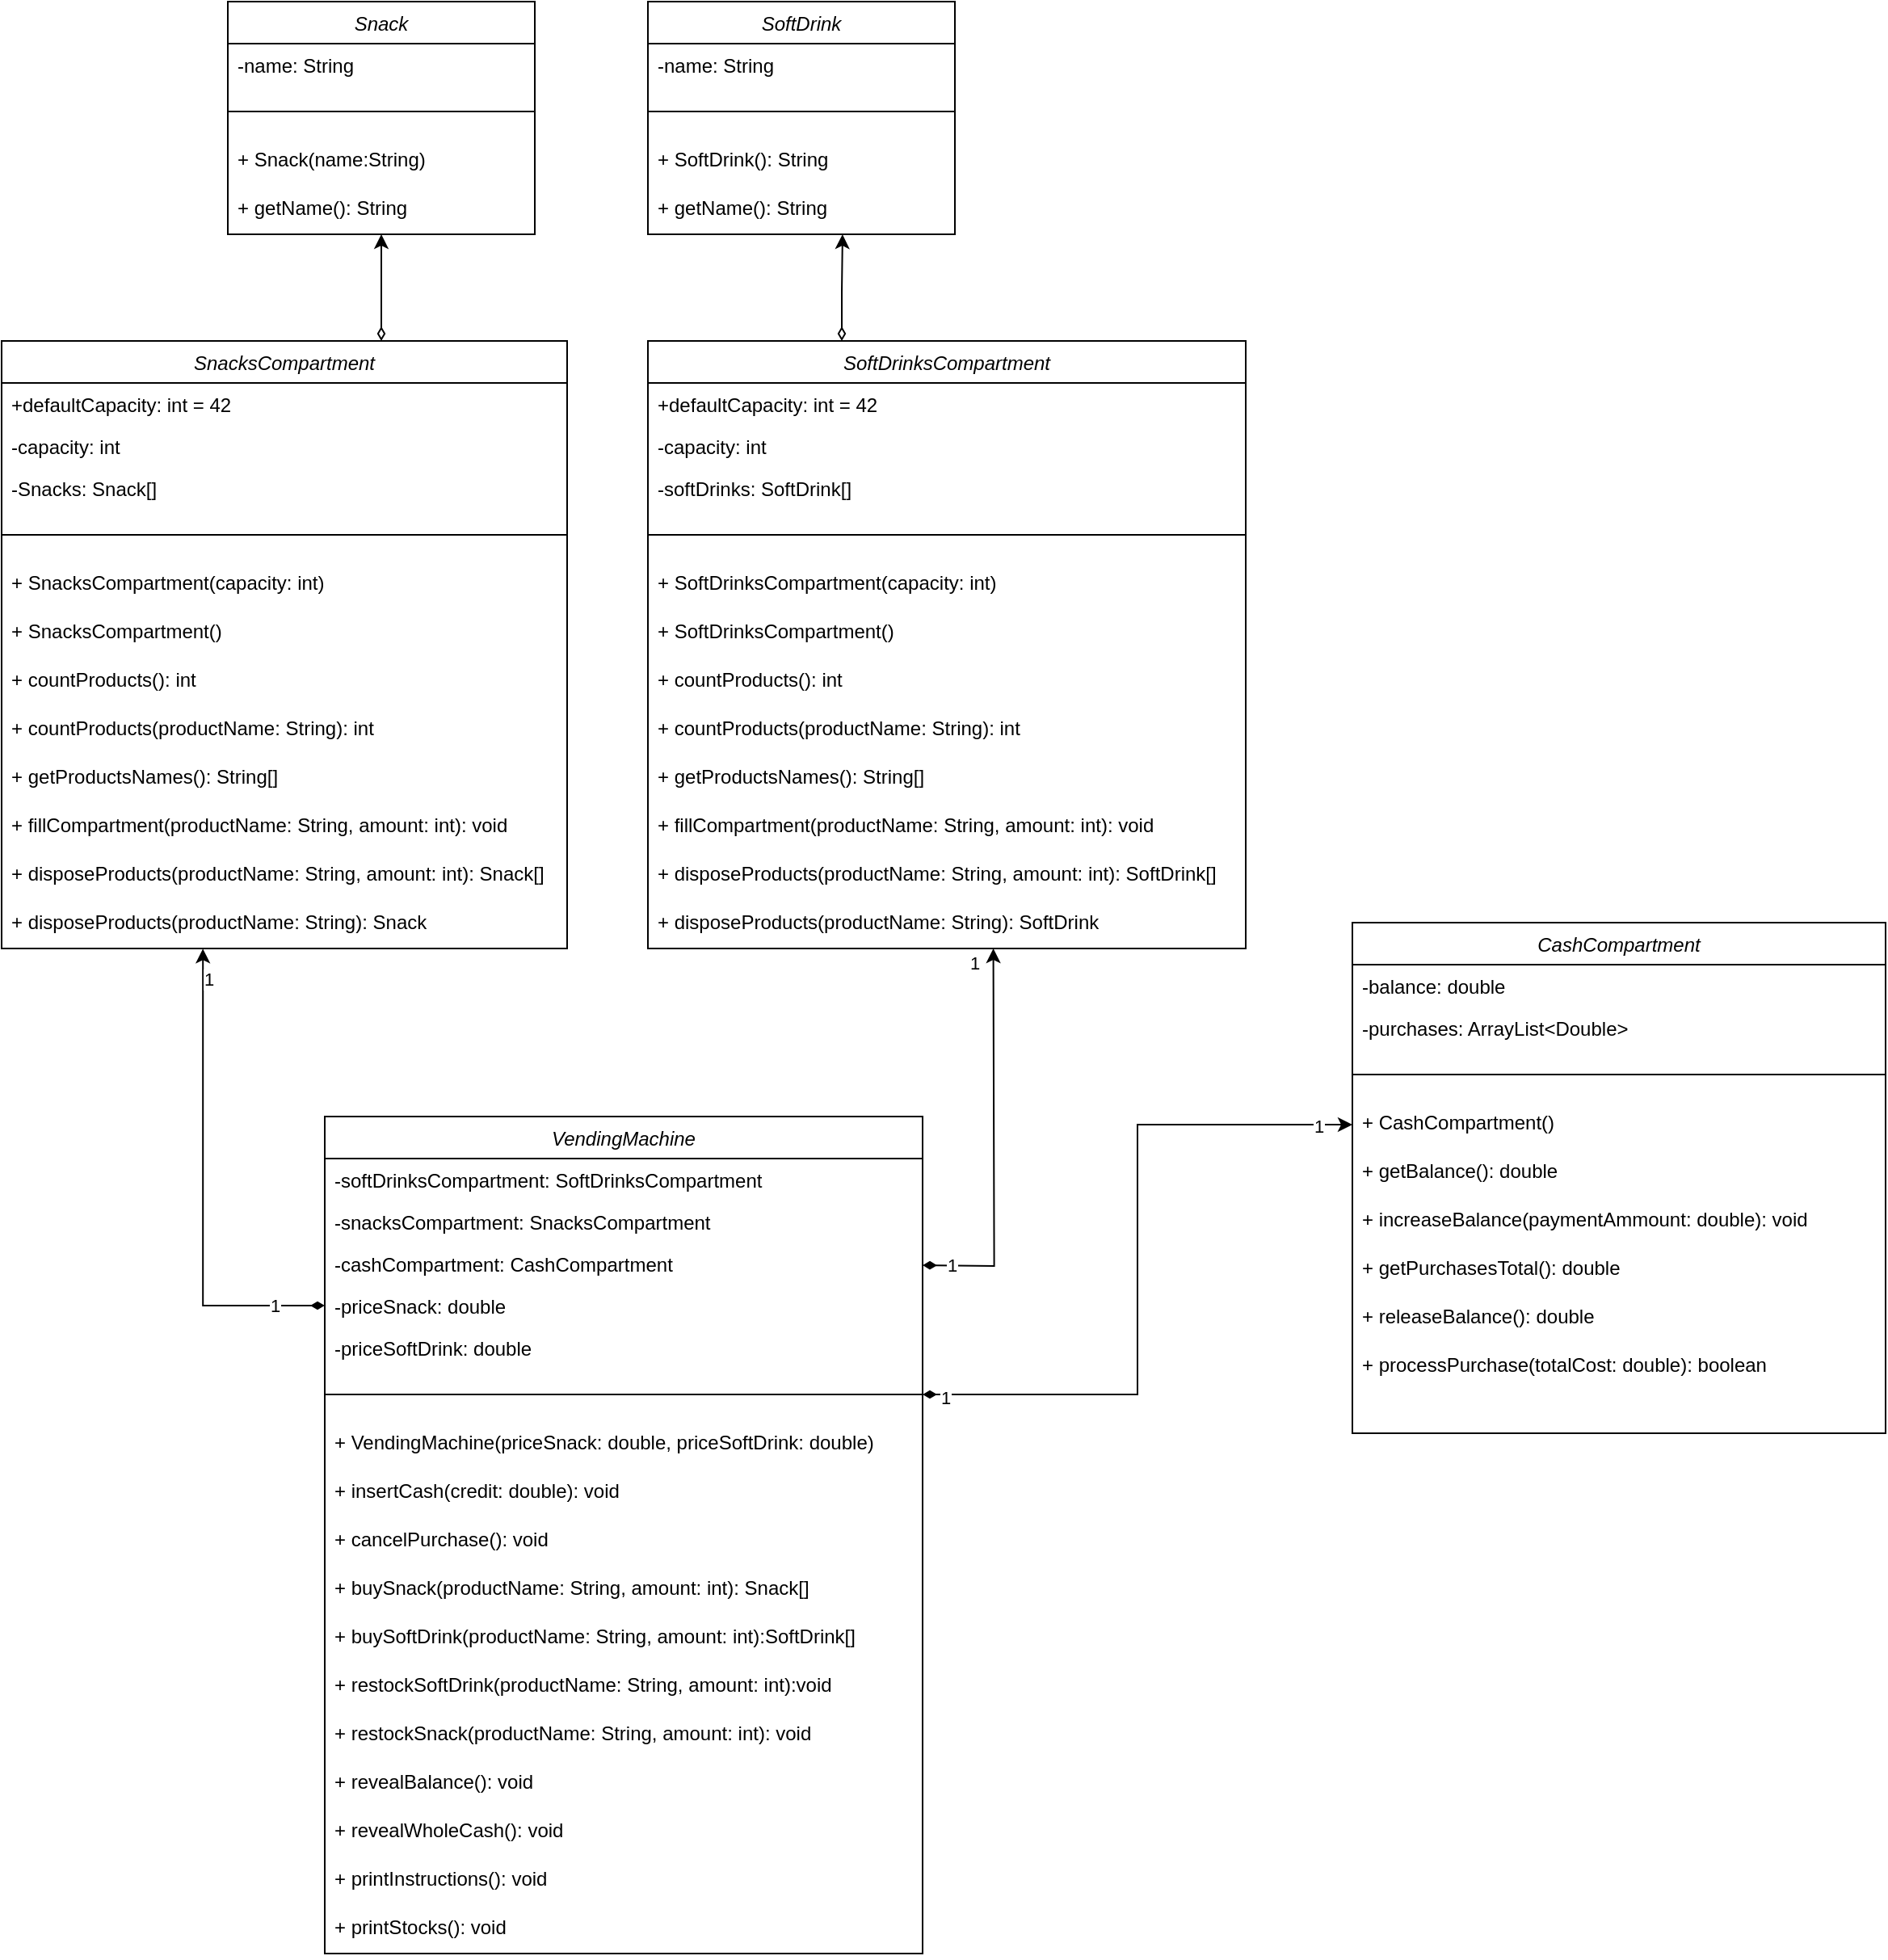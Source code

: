 <mxfile version="22.0.3" type="device">
  <diagram id="C5RBs43oDa-KdzZeNtuy" name="Page-1">
    <mxGraphModel dx="2229" dy="1417" grid="1" gridSize="10" guides="1" tooltips="1" connect="1" arrows="1" fold="1" page="1" pageScale="1" pageWidth="827" pageHeight="1169" math="0" shadow="0">
      <root>
        <mxCell id="WIyWlLk6GJQsqaUBKTNV-0" />
        <mxCell id="WIyWlLk6GJQsqaUBKTNV-1" parent="WIyWlLk6GJQsqaUBKTNV-0" />
        <mxCell id="W4D9KxWWSBpSyxcWTkck-34" value="SoftDrink" style="swimlane;fontStyle=2;align=center;verticalAlign=top;childLayout=stackLayout;horizontal=1;startSize=26;horizontalStack=0;resizeParent=1;resizeLast=0;collapsible=1;marginBottom=0;rounded=0;shadow=0;strokeWidth=1;" parent="WIyWlLk6GJQsqaUBKTNV-1" vertex="1">
          <mxGeometry x="640" y="630" width="190" height="144" as="geometry">
            <mxRectangle x="230" y="140" width="160" height="26" as="alternateBounds" />
          </mxGeometry>
        </mxCell>
        <mxCell id="W4D9KxWWSBpSyxcWTkck-35" value="-name: String" style="text;align=left;verticalAlign=top;spacingLeft=4;spacingRight=4;overflow=hidden;rotatable=0;points=[[0,0.5],[1,0.5]];portConstraint=eastwest;" parent="W4D9KxWWSBpSyxcWTkck-34" vertex="1">
          <mxGeometry y="26" width="190" height="26" as="geometry" />
        </mxCell>
        <mxCell id="W4D9KxWWSBpSyxcWTkck-40" value="" style="line;html=1;strokeWidth=1;align=left;verticalAlign=middle;spacingTop=-1;spacingLeft=3;spacingRight=3;rotatable=0;labelPosition=right;points=[];portConstraint=eastwest;" parent="W4D9KxWWSBpSyxcWTkck-34" vertex="1">
          <mxGeometry y="52" width="190" height="32" as="geometry" />
        </mxCell>
        <mxCell id="x2apQFE_JDaJq5DpXKoI-1" value="+ SoftDrink(): String" style="text;align=left;verticalAlign=top;spacingLeft=4;spacingRight=4;overflow=hidden;rotatable=0;points=[[0,0.5],[1,0.5]];portConstraint=eastwest;" parent="W4D9KxWWSBpSyxcWTkck-34" vertex="1">
          <mxGeometry y="84" width="190" height="30" as="geometry" />
        </mxCell>
        <mxCell id="W4D9KxWWSBpSyxcWTkck-41" value="+ getName(): String" style="text;align=left;verticalAlign=top;spacingLeft=4;spacingRight=4;overflow=hidden;rotatable=0;points=[[0,0.5],[1,0.5]];portConstraint=eastwest;" parent="W4D9KxWWSBpSyxcWTkck-34" vertex="1">
          <mxGeometry y="114" width="190" height="30" as="geometry" />
        </mxCell>
        <mxCell id="n2KZSG5ceUA2AXwCyoU7-0" value="Snack" style="swimlane;fontStyle=2;align=center;verticalAlign=top;childLayout=stackLayout;horizontal=1;startSize=26;horizontalStack=0;resizeParent=1;resizeLast=0;collapsible=1;marginBottom=0;rounded=0;shadow=0;strokeWidth=1;" parent="WIyWlLk6GJQsqaUBKTNV-1" vertex="1">
          <mxGeometry x="380" y="630" width="190" height="144" as="geometry">
            <mxRectangle x="230" y="140" width="160" height="26" as="alternateBounds" />
          </mxGeometry>
        </mxCell>
        <mxCell id="n2KZSG5ceUA2AXwCyoU7-1" value="-name: String" style="text;align=left;verticalAlign=top;spacingLeft=4;spacingRight=4;overflow=hidden;rotatable=0;points=[[0,0.5],[1,0.5]];portConstraint=eastwest;" parent="n2KZSG5ceUA2AXwCyoU7-0" vertex="1">
          <mxGeometry y="26" width="190" height="26" as="geometry" />
        </mxCell>
        <mxCell id="n2KZSG5ceUA2AXwCyoU7-4" value="" style="line;html=1;strokeWidth=1;align=left;verticalAlign=middle;spacingTop=-1;spacingLeft=3;spacingRight=3;rotatable=0;labelPosition=right;points=[];portConstraint=eastwest;" parent="n2KZSG5ceUA2AXwCyoU7-0" vertex="1">
          <mxGeometry y="52" width="190" height="32" as="geometry" />
        </mxCell>
        <mxCell id="x2apQFE_JDaJq5DpXKoI-0" value="+ Snack(name:String)" style="text;align=left;verticalAlign=top;spacingLeft=4;spacingRight=4;overflow=hidden;rotatable=0;points=[[0,0.5],[1,0.5]];portConstraint=eastwest;" parent="n2KZSG5ceUA2AXwCyoU7-0" vertex="1">
          <mxGeometry y="84" width="190" height="30" as="geometry" />
        </mxCell>
        <mxCell id="n2KZSG5ceUA2AXwCyoU7-5" value="+ getName(): String" style="text;align=left;verticalAlign=top;spacingLeft=4;spacingRight=4;overflow=hidden;rotatable=0;points=[[0,0.5],[1,0.5]];portConstraint=eastwest;" parent="n2KZSG5ceUA2AXwCyoU7-0" vertex="1">
          <mxGeometry y="114" width="190" height="30" as="geometry" />
        </mxCell>
        <mxCell id="n2KZSG5ceUA2AXwCyoU7-10" value="SoftDrinksCompartment" style="swimlane;fontStyle=2;align=center;verticalAlign=top;childLayout=stackLayout;horizontal=1;startSize=26;horizontalStack=0;resizeParent=1;resizeLast=0;collapsible=1;marginBottom=0;rounded=0;shadow=0;strokeWidth=1;" parent="WIyWlLk6GJQsqaUBKTNV-1" vertex="1">
          <mxGeometry x="640" y="840" width="370" height="376" as="geometry">
            <mxRectangle x="230" y="140" width="160" height="26" as="alternateBounds" />
          </mxGeometry>
        </mxCell>
        <mxCell id="n2KZSG5ceUA2AXwCyoU7-11" value="+defaultCapacity: int = 42" style="text;align=left;verticalAlign=top;spacingLeft=4;spacingRight=4;overflow=hidden;rotatable=0;points=[[0,0.5],[1,0.5]];portConstraint=eastwest;" parent="n2KZSG5ceUA2AXwCyoU7-10" vertex="1">
          <mxGeometry y="26" width="370" height="26" as="geometry" />
        </mxCell>
        <mxCell id="n2KZSG5ceUA2AXwCyoU7-14" value="-capacity: int" style="text;align=left;verticalAlign=top;spacingLeft=4;spacingRight=4;overflow=hidden;rotatable=0;points=[[0,0.5],[1,0.5]];portConstraint=eastwest;" parent="n2KZSG5ceUA2AXwCyoU7-10" vertex="1">
          <mxGeometry y="52" width="370" height="26" as="geometry" />
        </mxCell>
        <mxCell id="n2KZSG5ceUA2AXwCyoU7-15" value="-softDrinks: SoftDrink[]" style="text;align=left;verticalAlign=top;spacingLeft=4;spacingRight=4;overflow=hidden;rotatable=0;points=[[0,0.5],[1,0.5]];portConstraint=eastwest;" parent="n2KZSG5ceUA2AXwCyoU7-10" vertex="1">
          <mxGeometry y="78" width="370" height="26" as="geometry" />
        </mxCell>
        <mxCell id="n2KZSG5ceUA2AXwCyoU7-12" value="" style="line;html=1;strokeWidth=1;align=left;verticalAlign=middle;spacingTop=-1;spacingLeft=3;spacingRight=3;rotatable=0;labelPosition=right;points=[];portConstraint=eastwest;" parent="n2KZSG5ceUA2AXwCyoU7-10" vertex="1">
          <mxGeometry y="104" width="370" height="32" as="geometry" />
        </mxCell>
        <mxCell id="x2apQFE_JDaJq5DpXKoI-4" value="+ SoftDrinksCompartment(capacity: int)" style="text;align=left;verticalAlign=top;spacingLeft=4;spacingRight=4;overflow=hidden;rotatable=0;points=[[0,0.5],[1,0.5]];portConstraint=eastwest;" parent="n2KZSG5ceUA2AXwCyoU7-10" vertex="1">
          <mxGeometry y="136" width="370" height="30" as="geometry" />
        </mxCell>
        <mxCell id="x2apQFE_JDaJq5DpXKoI-5" value="+ SoftDrinksCompartment()" style="text;align=left;verticalAlign=top;spacingLeft=4;spacingRight=4;overflow=hidden;rotatable=0;points=[[0,0.5],[1,0.5]];portConstraint=eastwest;" parent="n2KZSG5ceUA2AXwCyoU7-10" vertex="1">
          <mxGeometry y="166" width="370" height="30" as="geometry" />
        </mxCell>
        <mxCell id="n2KZSG5ceUA2AXwCyoU7-13" value="+ countProducts(): int" style="text;align=left;verticalAlign=top;spacingLeft=4;spacingRight=4;overflow=hidden;rotatable=0;points=[[0,0.5],[1,0.5]];portConstraint=eastwest;" parent="n2KZSG5ceUA2AXwCyoU7-10" vertex="1">
          <mxGeometry y="196" width="370" height="30" as="geometry" />
        </mxCell>
        <mxCell id="n2KZSG5ceUA2AXwCyoU7-17" value="+ countProducts(productName: String): int" style="text;align=left;verticalAlign=top;spacingLeft=4;spacingRight=4;overflow=hidden;rotatable=0;points=[[0,0.5],[1,0.5]];portConstraint=eastwest;" parent="n2KZSG5ceUA2AXwCyoU7-10" vertex="1">
          <mxGeometry y="226" width="370" height="30" as="geometry" />
        </mxCell>
        <mxCell id="n2KZSG5ceUA2AXwCyoU7-18" value="+ getProductsNames(): String[]" style="text;align=left;verticalAlign=top;spacingLeft=4;spacingRight=4;overflow=hidden;rotatable=0;points=[[0,0.5],[1,0.5]];portConstraint=eastwest;" parent="n2KZSG5ceUA2AXwCyoU7-10" vertex="1">
          <mxGeometry y="256" width="370" height="30" as="geometry" />
        </mxCell>
        <mxCell id="n2KZSG5ceUA2AXwCyoU7-19" value="+ fillCompartment(productName: String, amount: int): void" style="text;align=left;verticalAlign=top;spacingLeft=4;spacingRight=4;overflow=hidden;rotatable=0;points=[[0,0.5],[1,0.5]];portConstraint=eastwest;" parent="n2KZSG5ceUA2AXwCyoU7-10" vertex="1">
          <mxGeometry y="286" width="370" height="30" as="geometry" />
        </mxCell>
        <mxCell id="n2KZSG5ceUA2AXwCyoU7-20" value="+ disposeProducts(productName: String, amount: int): SoftDrink[]" style="text;align=left;verticalAlign=top;spacingLeft=4;spacingRight=4;overflow=hidden;rotatable=0;points=[[0,0.5],[1,0.5]];portConstraint=eastwest;" parent="n2KZSG5ceUA2AXwCyoU7-10" vertex="1">
          <mxGeometry y="316" width="370" height="30" as="geometry" />
        </mxCell>
        <mxCell id="n2KZSG5ceUA2AXwCyoU7-21" value="+ disposeProducts(productName: String): SoftDrink" style="text;align=left;verticalAlign=top;spacingLeft=4;spacingRight=4;overflow=hidden;rotatable=0;points=[[0,0.5],[1,0.5]];portConstraint=eastwest;" parent="n2KZSG5ceUA2AXwCyoU7-10" vertex="1">
          <mxGeometry y="346" width="370" height="30" as="geometry" />
        </mxCell>
        <mxCell id="n2KZSG5ceUA2AXwCyoU7-33" style="edgeStyle=orthogonalEdgeStyle;rounded=0;orthogonalLoop=1;jettySize=auto;html=1;entryX=0.5;entryY=1;entryDx=0;entryDy=0;endArrow=classic;endFill=1;startArrow=diamondThin;startFill=0;" parent="WIyWlLk6GJQsqaUBKTNV-1" source="n2KZSG5ceUA2AXwCyoU7-22" target="n2KZSG5ceUA2AXwCyoU7-0" edge="1">
          <mxGeometry relative="1" as="geometry">
            <Array as="points">
              <mxPoint x="475" y="820" />
              <mxPoint x="475" y="820" />
            </Array>
          </mxGeometry>
        </mxCell>
        <mxCell id="n2KZSG5ceUA2AXwCyoU7-22" value="SnacksCompartment" style="swimlane;fontStyle=2;align=center;verticalAlign=top;childLayout=stackLayout;horizontal=1;startSize=26;horizontalStack=0;resizeParent=1;resizeLast=0;collapsible=1;marginBottom=0;rounded=0;shadow=0;strokeWidth=1;" parent="WIyWlLk6GJQsqaUBKTNV-1" vertex="1">
          <mxGeometry x="240" y="840" width="350" height="376" as="geometry">
            <mxRectangle x="230" y="140" width="160" height="26" as="alternateBounds" />
          </mxGeometry>
        </mxCell>
        <mxCell id="n2KZSG5ceUA2AXwCyoU7-23" value="+defaultCapacity: int = 42" style="text;align=left;verticalAlign=top;spacingLeft=4;spacingRight=4;overflow=hidden;rotatable=0;points=[[0,0.5],[1,0.5]];portConstraint=eastwest;" parent="n2KZSG5ceUA2AXwCyoU7-22" vertex="1">
          <mxGeometry y="26" width="350" height="26" as="geometry" />
        </mxCell>
        <mxCell id="n2KZSG5ceUA2AXwCyoU7-24" value="-capacity: int" style="text;align=left;verticalAlign=top;spacingLeft=4;spacingRight=4;overflow=hidden;rotatable=0;points=[[0,0.5],[1,0.5]];portConstraint=eastwest;" parent="n2KZSG5ceUA2AXwCyoU7-22" vertex="1">
          <mxGeometry y="52" width="350" height="26" as="geometry" />
        </mxCell>
        <mxCell id="n2KZSG5ceUA2AXwCyoU7-25" value="-Snacks: Snack[]" style="text;align=left;verticalAlign=top;spacingLeft=4;spacingRight=4;overflow=hidden;rotatable=0;points=[[0,0.5],[1,0.5]];portConstraint=eastwest;" parent="n2KZSG5ceUA2AXwCyoU7-22" vertex="1">
          <mxGeometry y="78" width="350" height="26" as="geometry" />
        </mxCell>
        <mxCell id="n2KZSG5ceUA2AXwCyoU7-26" value="" style="line;html=1;strokeWidth=1;align=left;verticalAlign=middle;spacingTop=-1;spacingLeft=3;spacingRight=3;rotatable=0;labelPosition=right;points=[];portConstraint=eastwest;" parent="n2KZSG5ceUA2AXwCyoU7-22" vertex="1">
          <mxGeometry y="104" width="350" height="32" as="geometry" />
        </mxCell>
        <mxCell id="x2apQFE_JDaJq5DpXKoI-3" value="+ SnacksCompartment(capacity: int)" style="text;align=left;verticalAlign=top;spacingLeft=4;spacingRight=4;overflow=hidden;rotatable=0;points=[[0,0.5],[1,0.5]];portConstraint=eastwest;" parent="n2KZSG5ceUA2AXwCyoU7-22" vertex="1">
          <mxGeometry y="136" width="350" height="30" as="geometry" />
        </mxCell>
        <mxCell id="x2apQFE_JDaJq5DpXKoI-2" value="+ SnacksCompartment()" style="text;align=left;verticalAlign=top;spacingLeft=4;spacingRight=4;overflow=hidden;rotatable=0;points=[[0,0.5],[1,0.5]];portConstraint=eastwest;" parent="n2KZSG5ceUA2AXwCyoU7-22" vertex="1">
          <mxGeometry y="166" width="350" height="30" as="geometry" />
        </mxCell>
        <mxCell id="n2KZSG5ceUA2AXwCyoU7-27" value="+ countProducts(): int" style="text;align=left;verticalAlign=top;spacingLeft=4;spacingRight=4;overflow=hidden;rotatable=0;points=[[0,0.5],[1,0.5]];portConstraint=eastwest;" parent="n2KZSG5ceUA2AXwCyoU7-22" vertex="1">
          <mxGeometry y="196" width="350" height="30" as="geometry" />
        </mxCell>
        <mxCell id="n2KZSG5ceUA2AXwCyoU7-28" value="+ countProducts(productName: String): int" style="text;align=left;verticalAlign=top;spacingLeft=4;spacingRight=4;overflow=hidden;rotatable=0;points=[[0,0.5],[1,0.5]];portConstraint=eastwest;" parent="n2KZSG5ceUA2AXwCyoU7-22" vertex="1">
          <mxGeometry y="226" width="350" height="30" as="geometry" />
        </mxCell>
        <mxCell id="n2KZSG5ceUA2AXwCyoU7-29" value="+ getProductsNames(): String[]" style="text;align=left;verticalAlign=top;spacingLeft=4;spacingRight=4;overflow=hidden;rotatable=0;points=[[0,0.5],[1,0.5]];portConstraint=eastwest;" parent="n2KZSG5ceUA2AXwCyoU7-22" vertex="1">
          <mxGeometry y="256" width="350" height="30" as="geometry" />
        </mxCell>
        <mxCell id="n2KZSG5ceUA2AXwCyoU7-30" value="+ fillCompartment(productName: String, amount: int): void" style="text;align=left;verticalAlign=top;spacingLeft=4;spacingRight=4;overflow=hidden;rotatable=0;points=[[0,0.5],[1,0.5]];portConstraint=eastwest;" parent="n2KZSG5ceUA2AXwCyoU7-22" vertex="1">
          <mxGeometry y="286" width="350" height="30" as="geometry" />
        </mxCell>
        <mxCell id="n2KZSG5ceUA2AXwCyoU7-31" value="+ disposeProducts(productName: String, amount: int): Snack[]" style="text;align=left;verticalAlign=top;spacingLeft=4;spacingRight=4;overflow=hidden;rotatable=0;points=[[0,0.5],[1,0.5]];portConstraint=eastwest;" parent="n2KZSG5ceUA2AXwCyoU7-22" vertex="1">
          <mxGeometry y="316" width="350" height="30" as="geometry" />
        </mxCell>
        <mxCell id="n2KZSG5ceUA2AXwCyoU7-32" value="+ disposeProducts(productName: String): Snack" style="text;align=left;verticalAlign=top;spacingLeft=4;spacingRight=4;overflow=hidden;rotatable=0;points=[[0,0.5],[1,0.5]];portConstraint=eastwest;" parent="n2KZSG5ceUA2AXwCyoU7-22" vertex="1">
          <mxGeometry y="346" width="350" height="30" as="geometry" />
        </mxCell>
        <mxCell id="n2KZSG5ceUA2AXwCyoU7-34" style="edgeStyle=orthogonalEdgeStyle;rounded=0;orthogonalLoop=1;jettySize=auto;html=1;endArrow=classic;endFill=1;startArrow=diamondThin;startFill=0;entryX=0.634;entryY=1.002;entryDx=0;entryDy=0;entryPerimeter=0;" parent="WIyWlLk6GJQsqaUBKTNV-1" target="W4D9KxWWSBpSyxcWTkck-41" edge="1">
          <mxGeometry relative="1" as="geometry">
            <mxPoint x="760" y="840" as="sourcePoint" />
            <mxPoint x="760" y="790" as="targetPoint" />
            <Array as="points">
              <mxPoint x="760" y="810" />
              <mxPoint x="761" y="810" />
            </Array>
          </mxGeometry>
        </mxCell>
        <mxCell id="n2KZSG5ceUA2AXwCyoU7-46" value="VendingMachine" style="swimlane;fontStyle=2;align=center;verticalAlign=top;childLayout=stackLayout;horizontal=1;startSize=26;horizontalStack=0;resizeParent=1;resizeLast=0;collapsible=1;marginBottom=0;rounded=0;shadow=0;strokeWidth=1;" parent="WIyWlLk6GJQsqaUBKTNV-1" vertex="1">
          <mxGeometry x="440" y="1320" width="370" height="518" as="geometry">
            <mxRectangle x="230" y="140" width="160" height="26" as="alternateBounds" />
          </mxGeometry>
        </mxCell>
        <mxCell id="n2KZSG5ceUA2AXwCyoU7-47" value="-softDrinksCompartment: SoftDrinksCompartment" style="text;align=left;verticalAlign=top;spacingLeft=4;spacingRight=4;overflow=hidden;rotatable=0;points=[[0,0.5],[1,0.5]];portConstraint=eastwest;" parent="n2KZSG5ceUA2AXwCyoU7-46" vertex="1">
          <mxGeometry y="26" width="370" height="26" as="geometry" />
        </mxCell>
        <mxCell id="n2KZSG5ceUA2AXwCyoU7-55" value="-snacksCompartment: SnacksCompartment" style="text;align=left;verticalAlign=top;spacingLeft=4;spacingRight=4;overflow=hidden;rotatable=0;points=[[0,0.5],[1,0.5]];portConstraint=eastwest;" parent="n2KZSG5ceUA2AXwCyoU7-46" vertex="1">
          <mxGeometry y="52" width="370" height="26" as="geometry" />
        </mxCell>
        <mxCell id="n2KZSG5ceUA2AXwCyoU7-56" value="-cashCompartment: CashCompartment" style="text;align=left;verticalAlign=top;spacingLeft=4;spacingRight=4;overflow=hidden;rotatable=0;points=[[0,0.5],[1,0.5]];portConstraint=eastwest;" parent="n2KZSG5ceUA2AXwCyoU7-46" vertex="1">
          <mxGeometry y="78" width="370" height="26" as="geometry" />
        </mxCell>
        <mxCell id="n2KZSG5ceUA2AXwCyoU7-48" value="-priceSnack: double" style="text;align=left;verticalAlign=top;spacingLeft=4;spacingRight=4;overflow=hidden;rotatable=0;points=[[0,0.5],[1,0.5]];portConstraint=eastwest;" parent="n2KZSG5ceUA2AXwCyoU7-46" vertex="1">
          <mxGeometry y="104" width="370" height="26" as="geometry" />
        </mxCell>
        <mxCell id="n2KZSG5ceUA2AXwCyoU7-58" value="-priceSoftDrink: double" style="text;align=left;verticalAlign=top;spacingLeft=4;spacingRight=4;overflow=hidden;rotatable=0;points=[[0,0.5],[1,0.5]];portConstraint=eastwest;" parent="n2KZSG5ceUA2AXwCyoU7-46" vertex="1">
          <mxGeometry y="130" width="370" height="26" as="geometry" />
        </mxCell>
        <mxCell id="n2KZSG5ceUA2AXwCyoU7-49" value="" style="line;html=1;strokeWidth=1;align=left;verticalAlign=middle;spacingTop=-1;spacingLeft=3;spacingRight=3;rotatable=0;labelPosition=right;points=[];portConstraint=eastwest;" parent="n2KZSG5ceUA2AXwCyoU7-46" vertex="1">
          <mxGeometry y="156" width="370" height="32" as="geometry" />
        </mxCell>
        <mxCell id="n2KZSG5ceUA2AXwCyoU7-59" value="+ VendingMachine(priceSnack: double, priceSoftDrink: double)" style="text;align=left;verticalAlign=top;spacingLeft=4;spacingRight=4;overflow=hidden;rotatable=0;points=[[0,0.5],[1,0.5]];portConstraint=eastwest;" parent="n2KZSG5ceUA2AXwCyoU7-46" vertex="1">
          <mxGeometry y="188" width="370" height="30" as="geometry" />
        </mxCell>
        <mxCell id="n2KZSG5ceUA2AXwCyoU7-50" value="+ insertCash(credit: double): void" style="text;align=left;verticalAlign=top;spacingLeft=4;spacingRight=4;overflow=hidden;rotatable=0;points=[[0,0.5],[1,0.5]];portConstraint=eastwest;" parent="n2KZSG5ceUA2AXwCyoU7-46" vertex="1">
          <mxGeometry y="218" width="370" height="30" as="geometry" />
        </mxCell>
        <mxCell id="n2KZSG5ceUA2AXwCyoU7-51" value="+ cancelPurchase(): void" style="text;align=left;verticalAlign=top;spacingLeft=4;spacingRight=4;overflow=hidden;rotatable=0;points=[[0,0.5],[1,0.5]];portConstraint=eastwest;" parent="n2KZSG5ceUA2AXwCyoU7-46" vertex="1">
          <mxGeometry y="248" width="370" height="30" as="geometry" />
        </mxCell>
        <mxCell id="n2KZSG5ceUA2AXwCyoU7-52" value="+ buySnack(productName: String, amount: int): Snack[]" style="text;align=left;verticalAlign=top;spacingLeft=4;spacingRight=4;overflow=hidden;rotatable=0;points=[[0,0.5],[1,0.5]];portConstraint=eastwest;" parent="n2KZSG5ceUA2AXwCyoU7-46" vertex="1">
          <mxGeometry y="278" width="370" height="30" as="geometry" />
        </mxCell>
        <mxCell id="x2apQFE_JDaJq5DpXKoI-17" value="+ buySoftDrink(productName: String, amount: int):SoftDrink[]" style="text;align=left;verticalAlign=top;spacingLeft=4;spacingRight=4;overflow=hidden;rotatable=0;points=[[0,0.5],[1,0.5]];portConstraint=eastwest;" parent="n2KZSG5ceUA2AXwCyoU7-46" vertex="1">
          <mxGeometry y="308" width="370" height="30" as="geometry" />
        </mxCell>
        <mxCell id="x2apQFE_JDaJq5DpXKoI-19" value="+ restockSoftDrink(productName: String, amount: int):void" style="text;align=left;verticalAlign=top;spacingLeft=4;spacingRight=4;overflow=hidden;rotatable=0;points=[[0,0.5],[1,0.5]];portConstraint=eastwest;" parent="n2KZSG5ceUA2AXwCyoU7-46" vertex="1">
          <mxGeometry y="338" width="370" height="30" as="geometry" />
        </mxCell>
        <mxCell id="x2apQFE_JDaJq5DpXKoI-18" value="+ restockSnack(productName: String, amount: int): void" style="text;align=left;verticalAlign=top;spacingLeft=4;spacingRight=4;overflow=hidden;rotatable=0;points=[[0,0.5],[1,0.5]];portConstraint=eastwest;" parent="n2KZSG5ceUA2AXwCyoU7-46" vertex="1">
          <mxGeometry y="368" width="370" height="30" as="geometry" />
        </mxCell>
        <mxCell id="n2KZSG5ceUA2AXwCyoU7-53" value="+ revealBalance(): void" style="text;align=left;verticalAlign=top;spacingLeft=4;spacingRight=4;overflow=hidden;rotatable=0;points=[[0,0.5],[1,0.5]];portConstraint=eastwest;" parent="n2KZSG5ceUA2AXwCyoU7-46" vertex="1">
          <mxGeometry y="398" width="370" height="30" as="geometry" />
        </mxCell>
        <mxCell id="x2apQFE_JDaJq5DpXKoI-20" value="+ revealWholeCash(): void" style="text;align=left;verticalAlign=top;spacingLeft=4;spacingRight=4;overflow=hidden;rotatable=0;points=[[0,0.5],[1,0.5]];portConstraint=eastwest;" parent="n2KZSG5ceUA2AXwCyoU7-46" vertex="1">
          <mxGeometry y="428" width="370" height="30" as="geometry" />
        </mxCell>
        <mxCell id="x2apQFE_JDaJq5DpXKoI-21" value="+ printInstructions(): void" style="text;align=left;verticalAlign=top;spacingLeft=4;spacingRight=4;overflow=hidden;rotatable=0;points=[[0,0.5],[1,0.5]];portConstraint=eastwest;" parent="n2KZSG5ceUA2AXwCyoU7-46" vertex="1">
          <mxGeometry y="458" width="370" height="30" as="geometry" />
        </mxCell>
        <mxCell id="n2KZSG5ceUA2AXwCyoU7-54" value="+ printStocks(): void" style="text;align=left;verticalAlign=top;spacingLeft=4;spacingRight=4;overflow=hidden;rotatable=0;points=[[0,0.5],[1,0.5]];portConstraint=eastwest;" parent="n2KZSG5ceUA2AXwCyoU7-46" vertex="1">
          <mxGeometry y="488" width="370" height="30" as="geometry" />
        </mxCell>
        <mxCell id="n2KZSG5ceUA2AXwCyoU7-35" value="CashCompartment" style="swimlane;fontStyle=2;align=center;verticalAlign=top;childLayout=stackLayout;horizontal=1;startSize=26;horizontalStack=0;resizeParent=1;resizeLast=0;collapsible=1;marginBottom=0;rounded=0;shadow=0;strokeWidth=1;" parent="WIyWlLk6GJQsqaUBKTNV-1" vertex="1">
          <mxGeometry x="1076" y="1200" width="330" height="316" as="geometry">
            <mxRectangle x="230" y="140" width="160" height="26" as="alternateBounds" />
          </mxGeometry>
        </mxCell>
        <mxCell id="n2KZSG5ceUA2AXwCyoU7-36" value="-balance: double" style="text;align=left;verticalAlign=top;spacingLeft=4;spacingRight=4;overflow=hidden;rotatable=0;points=[[0,0.5],[1,0.5]];portConstraint=eastwest;" parent="n2KZSG5ceUA2AXwCyoU7-35" vertex="1">
          <mxGeometry y="26" width="330" height="26" as="geometry" />
        </mxCell>
        <mxCell id="n2KZSG5ceUA2AXwCyoU7-37" value="-purchases: ArrayList&lt;Double&gt;" style="text;align=left;verticalAlign=top;spacingLeft=4;spacingRight=4;overflow=hidden;rotatable=0;points=[[0,0.5],[1,0.5]];portConstraint=eastwest;" parent="n2KZSG5ceUA2AXwCyoU7-35" vertex="1">
          <mxGeometry y="52" width="330" height="26" as="geometry" />
        </mxCell>
        <mxCell id="n2KZSG5ceUA2AXwCyoU7-39" value="" style="line;html=1;strokeWidth=1;align=left;verticalAlign=middle;spacingTop=-1;spacingLeft=3;spacingRight=3;rotatable=0;labelPosition=right;points=[];portConstraint=eastwest;" parent="n2KZSG5ceUA2AXwCyoU7-35" vertex="1">
          <mxGeometry y="78" width="330" height="32" as="geometry" />
        </mxCell>
        <mxCell id="x2apQFE_JDaJq5DpXKoI-7" value="+ CashCompartment()" style="text;align=left;verticalAlign=top;spacingLeft=4;spacingRight=4;overflow=hidden;rotatable=0;points=[[0,0.5],[1,0.5]];portConstraint=eastwest;" parent="n2KZSG5ceUA2AXwCyoU7-35" vertex="1">
          <mxGeometry y="110" width="330" height="30" as="geometry" />
        </mxCell>
        <mxCell id="n2KZSG5ceUA2AXwCyoU7-40" value="+ getBalance(): double" style="text;align=left;verticalAlign=top;spacingLeft=4;spacingRight=4;overflow=hidden;rotatable=0;points=[[0,0.5],[1,0.5]];portConstraint=eastwest;" parent="n2KZSG5ceUA2AXwCyoU7-35" vertex="1">
          <mxGeometry y="140" width="330" height="30" as="geometry" />
        </mxCell>
        <mxCell id="n2KZSG5ceUA2AXwCyoU7-41" value="+ increaseBalance(paymentAmmount: double): void" style="text;align=left;verticalAlign=top;spacingLeft=4;spacingRight=4;overflow=hidden;rotatable=0;points=[[0,0.5],[1,0.5]];portConstraint=eastwest;" parent="n2KZSG5ceUA2AXwCyoU7-35" vertex="1">
          <mxGeometry y="170" width="330" height="30" as="geometry" />
        </mxCell>
        <mxCell id="n2KZSG5ceUA2AXwCyoU7-42" value="+ getPurchasesTotal(): double" style="text;align=left;verticalAlign=top;spacingLeft=4;spacingRight=4;overflow=hidden;rotatable=0;points=[[0,0.5],[1,0.5]];portConstraint=eastwest;" parent="n2KZSG5ceUA2AXwCyoU7-35" vertex="1">
          <mxGeometry y="200" width="330" height="30" as="geometry" />
        </mxCell>
        <mxCell id="n2KZSG5ceUA2AXwCyoU7-43" value="+ releaseBalance(): double" style="text;align=left;verticalAlign=top;spacingLeft=4;spacingRight=4;overflow=hidden;rotatable=0;points=[[0,0.5],[1,0.5]];portConstraint=eastwest;" parent="n2KZSG5ceUA2AXwCyoU7-35" vertex="1">
          <mxGeometry y="230" width="330" height="30" as="geometry" />
        </mxCell>
        <mxCell id="n2KZSG5ceUA2AXwCyoU7-44" value="+ processPurchase(totalCost: double): boolean" style="text;align=left;verticalAlign=top;spacingLeft=4;spacingRight=4;overflow=hidden;rotatable=0;points=[[0,0.5],[1,0.5]];portConstraint=eastwest;" parent="n2KZSG5ceUA2AXwCyoU7-35" vertex="1">
          <mxGeometry y="260" width="330" height="30" as="geometry" />
        </mxCell>
        <mxCell id="x2apQFE_JDaJq5DpXKoI-8" style="edgeStyle=orthogonalEdgeStyle;rounded=0;orthogonalLoop=1;jettySize=auto;html=1;entryX=0.356;entryY=1.006;entryDx=0;entryDy=0;entryPerimeter=0;startArrow=diamondThin;startFill=1;" parent="WIyWlLk6GJQsqaUBKTNV-1" source="n2KZSG5ceUA2AXwCyoU7-48" target="n2KZSG5ceUA2AXwCyoU7-32" edge="1">
          <mxGeometry relative="1" as="geometry" />
        </mxCell>
        <mxCell id="x2apQFE_JDaJq5DpXKoI-9" value="1" style="edgeLabel;html=1;align=center;verticalAlign=middle;resizable=0;points=[];" parent="x2apQFE_JDaJq5DpXKoI-8" vertex="1" connectable="0">
          <mxGeometry x="0.881" y="-3" relative="1" as="geometry">
            <mxPoint y="1" as="offset" />
          </mxGeometry>
        </mxCell>
        <mxCell id="x2apQFE_JDaJq5DpXKoI-10" value="1" style="edgeLabel;html=1;align=center;verticalAlign=middle;resizable=0;points=[];" parent="x2apQFE_JDaJq5DpXKoI-8" vertex="1" connectable="0">
          <mxGeometry x="-0.791" relative="1" as="geometry">
            <mxPoint as="offset" />
          </mxGeometry>
        </mxCell>
        <mxCell id="x2apQFE_JDaJq5DpXKoI-11" style="edgeStyle=orthogonalEdgeStyle;rounded=0;orthogonalLoop=1;jettySize=auto;html=1;entryX=0.794;entryY=0.985;entryDx=0;entryDy=0;entryPerimeter=0;startArrow=diamondThin;startFill=1;" parent="WIyWlLk6GJQsqaUBKTNV-1" edge="1">
          <mxGeometry relative="1" as="geometry">
            <mxPoint x="810" y="1412" as="sourcePoint" />
            <mxPoint x="853.78" y="1216.0" as="targetPoint" />
          </mxGeometry>
        </mxCell>
        <mxCell id="x2apQFE_JDaJq5DpXKoI-12" value="1" style="edgeLabel;html=1;align=center;verticalAlign=middle;resizable=0;points=[];" parent="x2apQFE_JDaJq5DpXKoI-11" vertex="1" connectable="0">
          <mxGeometry x="0.92" relative="1" as="geometry">
            <mxPoint x="-12" y="-1" as="offset" />
          </mxGeometry>
        </mxCell>
        <mxCell id="x2apQFE_JDaJq5DpXKoI-13" value="1" style="edgeLabel;html=1;align=center;verticalAlign=middle;resizable=0;points=[];" parent="x2apQFE_JDaJq5DpXKoI-11" vertex="1" connectable="0">
          <mxGeometry x="-0.93" relative="1" as="geometry">
            <mxPoint x="9" as="offset" />
          </mxGeometry>
        </mxCell>
        <mxCell id="x2apQFE_JDaJq5DpXKoI-14" style="edgeStyle=orthogonalEdgeStyle;rounded=0;orthogonalLoop=1;jettySize=auto;html=1;entryX=0;entryY=0.5;entryDx=0;entryDy=0;startArrow=diamondThin;startFill=1;" parent="WIyWlLk6GJQsqaUBKTNV-1" source="n2KZSG5ceUA2AXwCyoU7-49" target="x2apQFE_JDaJq5DpXKoI-7" edge="1">
          <mxGeometry relative="1" as="geometry" />
        </mxCell>
        <mxCell id="x2apQFE_JDaJq5DpXKoI-15" value="1" style="edgeLabel;html=1;align=center;verticalAlign=middle;resizable=0;points=[];" parent="x2apQFE_JDaJq5DpXKoI-14" vertex="1" connectable="0">
          <mxGeometry x="-0.933" y="-2" relative="1" as="geometry">
            <mxPoint x="-1" as="offset" />
          </mxGeometry>
        </mxCell>
        <mxCell id="x2apQFE_JDaJq5DpXKoI-16" value="1" style="edgeLabel;html=1;align=center;verticalAlign=middle;resizable=0;points=[];" parent="x2apQFE_JDaJq5DpXKoI-14" vertex="1" connectable="0">
          <mxGeometry x="0.901" y="-1" relative="1" as="geometry">
            <mxPoint as="offset" />
          </mxGeometry>
        </mxCell>
      </root>
    </mxGraphModel>
  </diagram>
</mxfile>
